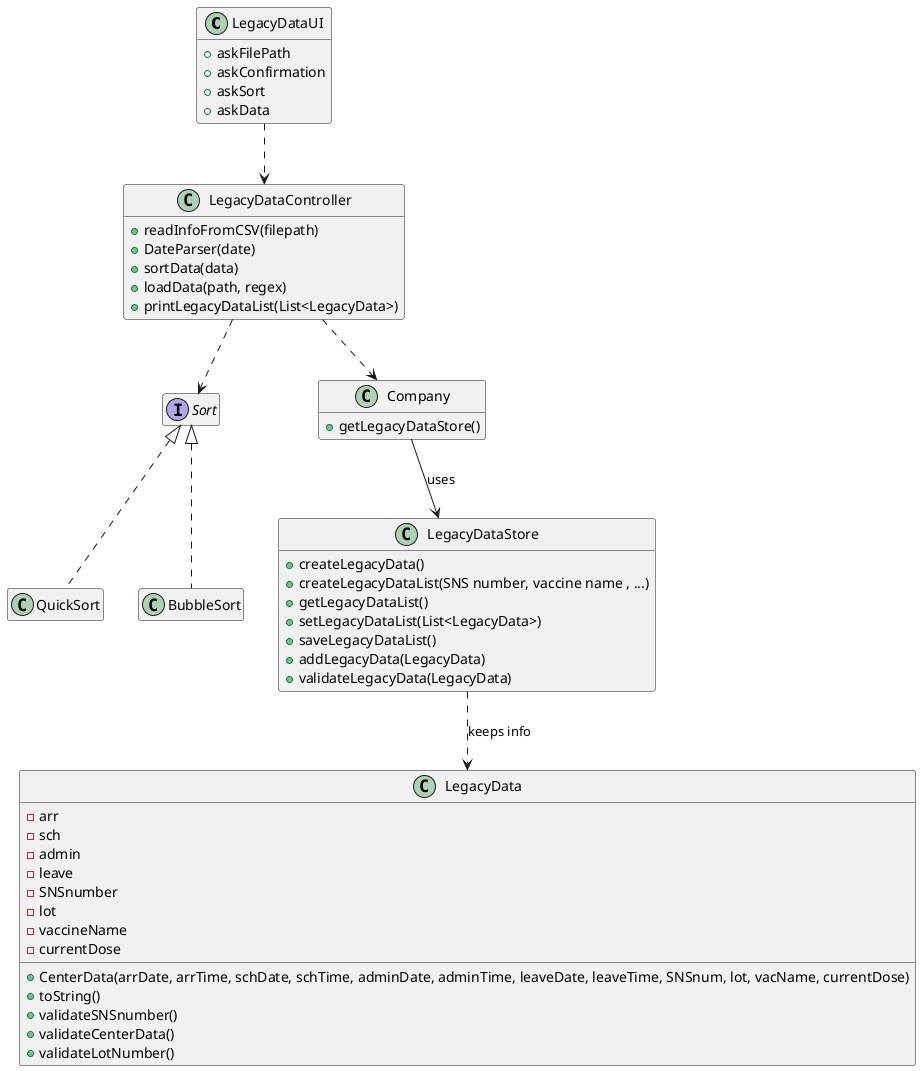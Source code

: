 @startuml
'https://plantuml.com/sequence-diagram

hide empty members


class LegacyDataUI {
+askFilePath
+askConfirmation
+askSort
+askData
}

class LegacyDataController {
+readInfoFromCSV(filepath)
+DateParser(date)
+sortData(data)
+loadData(path, regex)
+printLegacyDataList(List<LegacyData>)
}
class LegacyData{
-arr
 -sch
 -admin
 -leave
 -SNSnumber
 -lot
 -vaccineName
 -currentDose
 +CenterData(arrDate, arrTime, schDate, schTime, adminDate, adminTime, leaveDate, leaveTime, SNSnum, lot, vacName, currentDose)
 +toString()
 +validateSNSnumber()
 +validateCenterData()
 +validateLotNumber()
}
class LegacyDataStore{
+createLegacyData()
+createLegacyDataList(SNS number, vaccine name , ...)
+getLegacyDataList()
+setLegacyDataList(List<LegacyData>)
+saveLegacyDataList()
+addLegacyData(LegacyData)
+validateLegacyData(LegacyData)
}
interface Sort{
}

class QuickSort implements Sort {
}

class BubbleSort implements Sort{
}
class Company{
+getLegacyDataStore()
}

LegacyDataUI ..> LegacyDataController
LegacyDataController ..> Company
LegacyDataController ..> Sort
Company --> LegacyDataStore : uses
LegacyDataStore ..> LegacyData : keeps info



@enduml